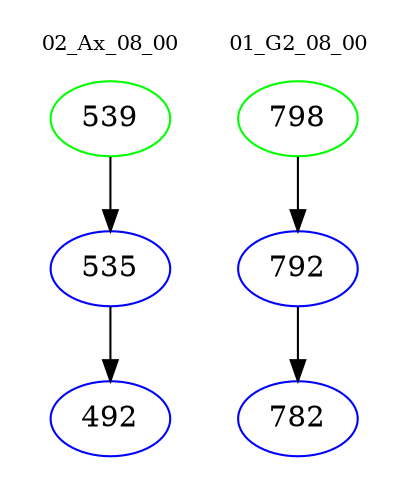 digraph{
subgraph cluster_0 {
color = white
label = "02_Ax_08_00";
fontsize=10;
T0_539 [label="539", color="green"]
T0_539 -> T0_535 [color="black"]
T0_535 [label="535", color="blue"]
T0_535 -> T0_492 [color="black"]
T0_492 [label="492", color="blue"]
}
subgraph cluster_1 {
color = white
label = "01_G2_08_00";
fontsize=10;
T1_798 [label="798", color="green"]
T1_798 -> T1_792 [color="black"]
T1_792 [label="792", color="blue"]
T1_792 -> T1_782 [color="black"]
T1_782 [label="782", color="blue"]
}
}
